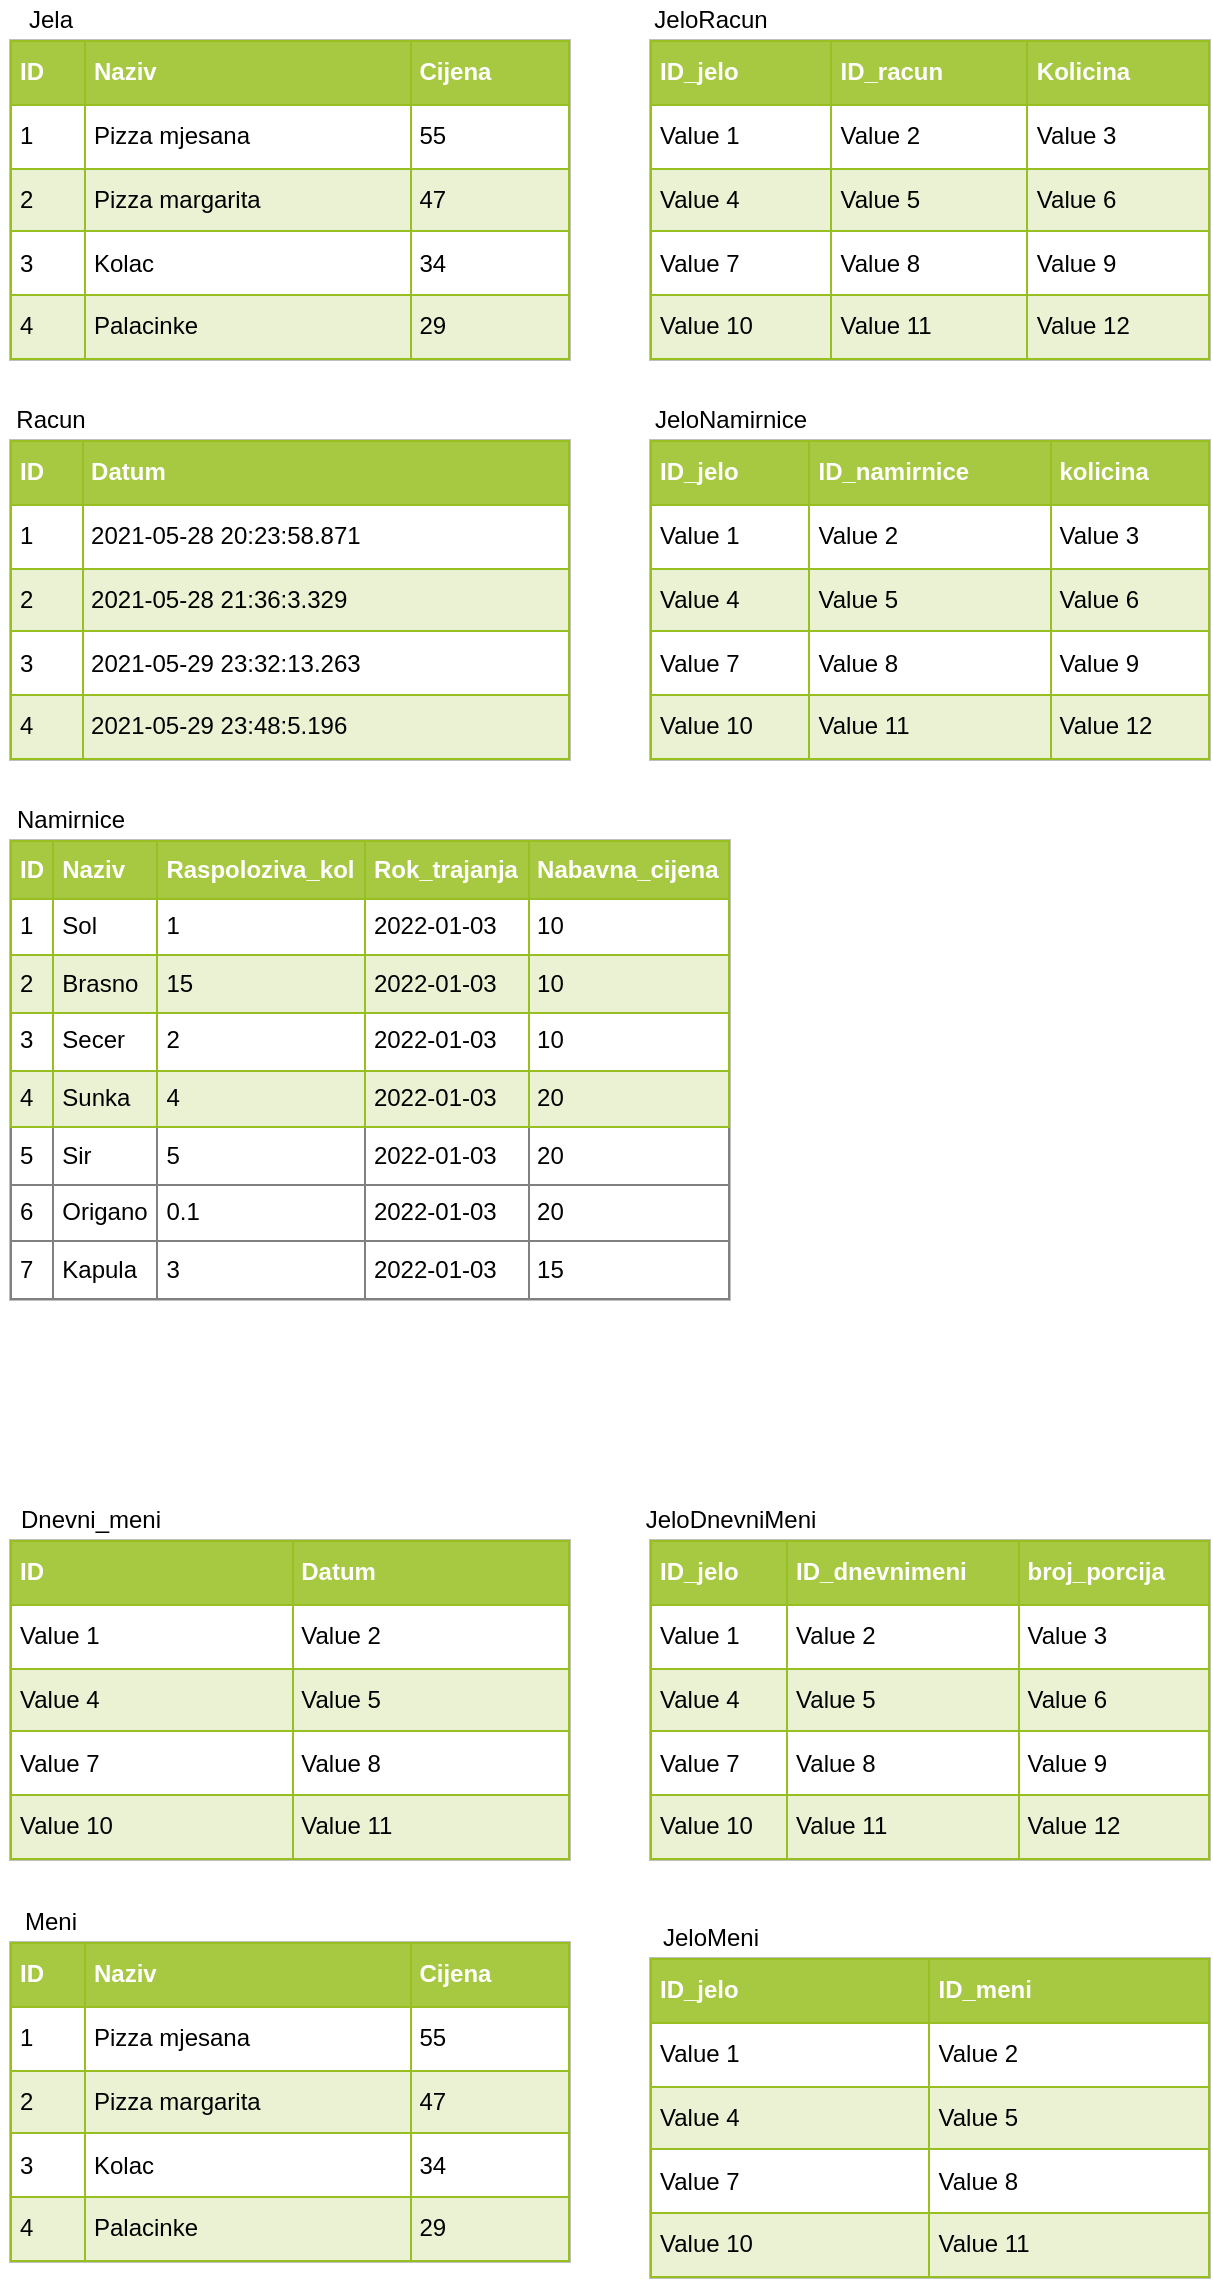 <mxfile version="14.7.3" type="github">
  <diagram id="8e9Vkvu-dXk5pZn2jXKw" name="Page-1">
    <mxGraphModel dx="1038" dy="548" grid="0" gridSize="10" guides="1" tooltips="1" connect="1" arrows="1" fold="1" page="1" pageScale="1" pageWidth="827" pageHeight="1169" math="0" shadow="0">
      <root>
        <mxCell id="0" />
        <mxCell id="1" parent="0" />
        <mxCell id="BUj03gcSkIKs5ueQRQI9-1" value="&lt;table border=&quot;1&quot; width=&quot;100%&quot; cellpadding=&quot;4&quot; style=&quot;width: 100% ; height: 100% ; border-collapse: collapse&quot;&gt;&lt;tbody&gt;&lt;tr style=&quot;background-color: #a7c942 ; color: #ffffff ; border: 1px solid #98bf21&quot;&gt;&lt;th align=&quot;left&quot;&gt;ID&lt;/th&gt;&lt;th align=&quot;left&quot;&gt;Naziv&lt;/th&gt;&lt;th align=&quot;left&quot;&gt;Cijena&lt;/th&gt;&lt;/tr&gt;&lt;tr style=&quot;border: 1px solid #98bf21&quot;&gt;&lt;td&gt;1&lt;/td&gt;&lt;td&gt;Pizza mjesana&lt;/td&gt;&lt;td&gt;55&lt;/td&gt;&lt;/tr&gt;&lt;tr style=&quot;background-color: #eaf2d3 ; border: 1px solid #98bf21&quot;&gt;&lt;td&gt;2&lt;/td&gt;&lt;td&gt;Pizza margarita&lt;/td&gt;&lt;td&gt;47&lt;/td&gt;&lt;/tr&gt;&lt;tr style=&quot;border: 1px solid #98bf21&quot;&gt;&lt;td&gt;3&lt;/td&gt;&lt;td&gt;Kolac&lt;/td&gt;&lt;td&gt;34&lt;/td&gt;&lt;/tr&gt;&lt;tr style=&quot;background-color: #eaf2d3 ; border: 1px solid #98bf21&quot;&gt;&lt;td&gt;4&lt;/td&gt;&lt;td&gt;Palacinke&lt;/td&gt;&lt;td&gt;29&lt;/td&gt;&lt;/tr&gt;&lt;/tbody&gt;&lt;/table&gt;" style="text;html=1;strokeColor=#c0c0c0;fillColor=#ffffff;overflow=fill;rounded=0;" parent="1" vertex="1">
          <mxGeometry x="40" y="30" width="280" height="160" as="geometry" />
        </mxCell>
        <mxCell id="BUj03gcSkIKs5ueQRQI9-8" value="&lt;table border=&quot;1&quot; width=&quot;100%&quot; cellpadding=&quot;4&quot; style=&quot;width: 100% ; height: 100% ; border-collapse: collapse&quot;&gt;&lt;tbody&gt;&lt;tr style=&quot;background-color: #a7c942 ; color: #ffffff ; border: 1px solid #98bf21&quot;&gt;&lt;th align=&quot;left&quot;&gt;ID&lt;/th&gt;&lt;th align=&quot;left&quot;&gt;Datum&lt;/th&gt;&lt;/tr&gt;&lt;tr style=&quot;border: 1px solid #98bf21&quot;&gt;&lt;td&gt;1&lt;/td&gt;&lt;td&gt;2021-05-28 20:23:58.871&lt;/td&gt;&lt;/tr&gt;&lt;tr style=&quot;background-color: #eaf2d3 ; border: 1px solid #98bf21&quot;&gt;&lt;td&gt;2&lt;/td&gt;&lt;td&gt;2021-05-28 21:36:3.329&lt;/td&gt;&lt;/tr&gt;&lt;tr style=&quot;border: 1px solid #98bf21&quot;&gt;&lt;td&gt;3&lt;/td&gt;&lt;td&gt;2021-05-29 23:32:13.263&lt;/td&gt;&lt;/tr&gt;&lt;tr style=&quot;background-color: #eaf2d3 ; border: 1px solid #98bf21&quot;&gt;&lt;td&gt;4&lt;/td&gt;&lt;td&gt;2021-05-29 23:48:5.196&lt;/td&gt;&lt;/tr&gt;&lt;/tbody&gt;&lt;/table&gt;" style="text;html=1;strokeColor=#c0c0c0;fillColor=#ffffff;overflow=fill;rounded=0;" parent="1" vertex="1">
          <mxGeometry x="40" y="230" width="280" height="160" as="geometry" />
        </mxCell>
        <mxCell id="BUj03gcSkIKs5ueQRQI9-9" value="Jela" style="text;html=1;align=center;verticalAlign=middle;resizable=0;points=[];autosize=1;strokeColor=none;" parent="1" vertex="1">
          <mxGeometry x="40" y="10" width="40" height="20" as="geometry" />
        </mxCell>
        <mxCell id="BUj03gcSkIKs5ueQRQI9-10" value="Racun" style="text;html=1;align=center;verticalAlign=middle;resizable=0;points=[];autosize=1;strokeColor=none;" parent="1" vertex="1">
          <mxGeometry x="35" y="210" width="50" height="20" as="geometry" />
        </mxCell>
        <mxCell id="BUj03gcSkIKs5ueQRQI9-11" value="&lt;table border=&quot;1&quot; width=&quot;100%&quot; cellpadding=&quot;4&quot; style=&quot;width: 100% ; height: 100% ; border-collapse: collapse&quot;&gt;&lt;tbody&gt;&lt;tr style=&quot;background-color: #a7c942 ; color: #ffffff ; border: 1px solid #98bf21&quot;&gt;&lt;th align=&quot;left&quot;&gt;ID&lt;/th&gt;&lt;th align=&quot;left&quot;&gt;Naziv&lt;/th&gt;&lt;th align=&quot;left&quot;&gt;Raspoloziva_kol&lt;/th&gt;&lt;td&gt;&lt;b&gt;Rok_trajanja&lt;/b&gt;&lt;/td&gt;&lt;td&gt;&lt;b&gt;Nabavna_cijena&lt;/b&gt;&lt;/td&gt;&lt;/tr&gt;&lt;tr style=&quot;border: 1px solid #98bf21&quot;&gt;&lt;td&gt;1&lt;/td&gt;&lt;td&gt;Sol&lt;/td&gt;&lt;td&gt;1&lt;/td&gt;&lt;td&gt;2022-01-03&lt;br&gt;&lt;/td&gt;&lt;td&gt;10&lt;/td&gt;&lt;/tr&gt;&lt;tr style=&quot;background-color: #eaf2d3 ; border: 1px solid #98bf21&quot;&gt;&lt;td&gt;2&lt;/td&gt;&lt;td&gt;Brasno&lt;/td&gt;&lt;td&gt;15&lt;/td&gt;&lt;td&gt;2022-01-03&lt;br&gt;&lt;/td&gt;&lt;td&gt;10&lt;/td&gt;&lt;/tr&gt;&lt;tr style=&quot;border: 1px solid #98bf21&quot;&gt;&lt;td&gt;3&lt;/td&gt;&lt;td&gt;Secer&lt;/td&gt;&lt;td&gt;2&lt;/td&gt;&lt;td&gt;2022-01-03&lt;br&gt;&lt;/td&gt;&lt;td&gt;10&lt;/td&gt;&lt;/tr&gt;&lt;tr style=&quot;background-color: #eaf2d3 ; border: 1px solid #98bf21&quot;&gt;&lt;td&gt;4&lt;/td&gt;&lt;td&gt;Sunka&lt;/td&gt;&lt;td&gt;4&lt;/td&gt;&lt;td&gt;2022-01-03&lt;br&gt;&lt;/td&gt;&lt;td&gt;20&lt;/td&gt;&lt;/tr&gt;&lt;tr&gt;&lt;td&gt;5&lt;/td&gt;&lt;td&gt;Sir&lt;/td&gt;&lt;td&gt;5&lt;/td&gt;&lt;td&gt;2022-01-03&lt;br&gt;&lt;/td&gt;&lt;td&gt;20&lt;/td&gt;&lt;/tr&gt;&lt;tr&gt;&lt;td&gt;6&lt;/td&gt;&lt;td&gt;Origano&lt;br&gt;&lt;/td&gt;&lt;td&gt;0.1&lt;/td&gt;&lt;td&gt;2022-01-03&lt;br&gt;&lt;/td&gt;&lt;td&gt;20&lt;/td&gt;&lt;/tr&gt;&lt;tr&gt;&lt;td&gt;7&lt;/td&gt;&lt;td&gt;Kapula&lt;br&gt;&lt;/td&gt;&lt;td&gt;3&lt;/td&gt;&lt;td&gt;2022-01-03&lt;br&gt;&lt;/td&gt;&lt;td&gt;15&lt;/td&gt;&lt;/tr&gt;&lt;/tbody&gt;&lt;/table&gt;" style="text;html=1;strokeColor=#c0c0c0;fillColor=#ffffff;overflow=fill;rounded=0;" parent="1" vertex="1">
          <mxGeometry x="40" y="430" width="360" height="230" as="geometry" />
        </mxCell>
        <mxCell id="BUj03gcSkIKs5ueQRQI9-13" value="Namirnice" style="text;html=1;align=center;verticalAlign=middle;resizable=0;points=[];autosize=1;strokeColor=none;" parent="1" vertex="1">
          <mxGeometry x="35" y="410" width="70" height="20" as="geometry" />
        </mxCell>
        <mxCell id="BUj03gcSkIKs5ueQRQI9-14" value="&lt;table border=&quot;1&quot; width=&quot;100%&quot; cellpadding=&quot;4&quot; style=&quot;width: 100% ; height: 100% ; border-collapse: collapse&quot;&gt;&lt;tbody&gt;&lt;tr style=&quot;background-color: #a7c942 ; color: #ffffff ; border: 1px solid #98bf21&quot;&gt;&lt;th align=&quot;left&quot;&gt;ID&lt;/th&gt;&lt;th align=&quot;left&quot;&gt;Datum&lt;/th&gt;&lt;/tr&gt;&lt;tr style=&quot;border: 1px solid #98bf21&quot;&gt;&lt;td&gt;Value 1&lt;/td&gt;&lt;td&gt;Value 2&lt;/td&gt;&lt;/tr&gt;&lt;tr style=&quot;background-color: #eaf2d3 ; border: 1px solid #98bf21&quot;&gt;&lt;td&gt;Value 4&lt;/td&gt;&lt;td&gt;Value 5&lt;/td&gt;&lt;/tr&gt;&lt;tr style=&quot;border: 1px solid #98bf21&quot;&gt;&lt;td&gt;Value 7&lt;/td&gt;&lt;td&gt;Value 8&lt;/td&gt;&lt;/tr&gt;&lt;tr style=&quot;background-color: #eaf2d3 ; border: 1px solid #98bf21&quot;&gt;&lt;td&gt;Value 10&lt;/td&gt;&lt;td&gt;Value 11&lt;/td&gt;&lt;/tr&gt;&lt;/tbody&gt;&lt;/table&gt;" style="text;html=1;strokeColor=#c0c0c0;fillColor=#ffffff;overflow=fill;rounded=0;" parent="1" vertex="1">
          <mxGeometry x="40" y="780" width="280" height="160" as="geometry" />
        </mxCell>
        <mxCell id="BUj03gcSkIKs5ueQRQI9-15" value="Dnevni_meni" style="text;html=1;align=center;verticalAlign=middle;resizable=0;points=[];autosize=1;strokeColor=none;" parent="1" vertex="1">
          <mxGeometry x="35" y="760" width="90" height="20" as="geometry" />
        </mxCell>
        <mxCell id="BUj03gcSkIKs5ueQRQI9-16" value="&lt;table border=&quot;1&quot; width=&quot;100%&quot; cellpadding=&quot;4&quot; style=&quot;width: 100% ; height: 100% ; border-collapse: collapse&quot;&gt;&lt;tbody&gt;&lt;tr style=&quot;background-color: #a7c942 ; color: #ffffff ; border: 1px solid #98bf21&quot;&gt;&lt;th align=&quot;left&quot;&gt;ID&lt;/th&gt;&lt;th align=&quot;left&quot;&gt;Naziv&lt;/th&gt;&lt;th align=&quot;left&quot;&gt;Cijena&lt;/th&gt;&lt;/tr&gt;&lt;tr style=&quot;border: 1px solid #98bf21&quot;&gt;&lt;td&gt;1&lt;/td&gt;&lt;td&gt;Pizza mjesana&lt;/td&gt;&lt;td&gt;55&lt;/td&gt;&lt;/tr&gt;&lt;tr style=&quot;background-color: #eaf2d3 ; border: 1px solid #98bf21&quot;&gt;&lt;td&gt;2&lt;/td&gt;&lt;td&gt;Pizza margarita&lt;/td&gt;&lt;td&gt;47&lt;/td&gt;&lt;/tr&gt;&lt;tr style=&quot;border: 1px solid #98bf21&quot;&gt;&lt;td&gt;3&lt;/td&gt;&lt;td&gt;Kolac&lt;/td&gt;&lt;td&gt;34&lt;/td&gt;&lt;/tr&gt;&lt;tr style=&quot;background-color: #eaf2d3 ; border: 1px solid #98bf21&quot;&gt;&lt;td&gt;4&lt;/td&gt;&lt;td&gt;Palacinke&lt;/td&gt;&lt;td&gt;29&lt;/td&gt;&lt;/tr&gt;&lt;/tbody&gt;&lt;/table&gt;" style="text;html=1;strokeColor=#c0c0c0;fillColor=#ffffff;overflow=fill;rounded=0;" parent="1" vertex="1">
          <mxGeometry x="40" y="981" width="280" height="160" as="geometry" />
        </mxCell>
        <mxCell id="BUj03gcSkIKs5ueQRQI9-17" value="&lt;table border=&quot;1&quot; width=&quot;100%&quot; cellpadding=&quot;4&quot; style=&quot;width: 100% ; height: 100% ; border-collapse: collapse&quot;&gt;&lt;tbody&gt;&lt;tr style=&quot;background-color: #a7c942 ; color: #ffffff ; border: 1px solid #98bf21&quot;&gt;&lt;th align=&quot;left&quot;&gt;ID_jelo&lt;/th&gt;&lt;th align=&quot;left&quot;&gt;ID_namirnice&lt;/th&gt;&lt;th align=&quot;left&quot;&gt;kolicina&lt;/th&gt;&lt;/tr&gt;&lt;tr style=&quot;border: 1px solid #98bf21&quot;&gt;&lt;td&gt;Value 1&lt;/td&gt;&lt;td&gt;Value 2&lt;/td&gt;&lt;td&gt;Value 3&lt;/td&gt;&lt;/tr&gt;&lt;tr style=&quot;background-color: #eaf2d3 ; border: 1px solid #98bf21&quot;&gt;&lt;td&gt;Value 4&lt;/td&gt;&lt;td&gt;Value 5&lt;/td&gt;&lt;td&gt;Value 6&lt;/td&gt;&lt;/tr&gt;&lt;tr style=&quot;border: 1px solid #98bf21&quot;&gt;&lt;td&gt;Value 7&lt;/td&gt;&lt;td&gt;Value 8&lt;/td&gt;&lt;td&gt;Value 9&lt;/td&gt;&lt;/tr&gt;&lt;tr style=&quot;background-color: #eaf2d3 ; border: 1px solid #98bf21&quot;&gt;&lt;td&gt;Value 10&lt;/td&gt;&lt;td&gt;Value 11&lt;/td&gt;&lt;td&gt;Value 12&lt;/td&gt;&lt;/tr&gt;&lt;/tbody&gt;&lt;/table&gt;" style="text;html=1;strokeColor=#c0c0c0;fillColor=#ffffff;overflow=fill;rounded=0;" parent="1" vertex="1">
          <mxGeometry x="360" y="230" width="280" height="160" as="geometry" />
        </mxCell>
        <mxCell id="BUj03gcSkIKs5ueQRQI9-18" value="Meni" style="text;html=1;align=center;verticalAlign=middle;resizable=0;points=[];autosize=1;strokeColor=none;" parent="1" vertex="1">
          <mxGeometry x="40" y="961" width="40" height="20" as="geometry" />
        </mxCell>
        <mxCell id="BUj03gcSkIKs5ueQRQI9-19" value="JeloNamirnice" style="text;html=1;align=center;verticalAlign=middle;resizable=0;points=[];autosize=1;strokeColor=none;" parent="1" vertex="1">
          <mxGeometry x="355" y="210" width="90" height="20" as="geometry" />
        </mxCell>
        <mxCell id="BUj03gcSkIKs5ueQRQI9-20" value="&lt;table border=&quot;1&quot; width=&quot;100%&quot; cellpadding=&quot;4&quot; style=&quot;width: 100% ; height: 100% ; border-collapse: collapse&quot;&gt;&lt;tbody&gt;&lt;tr style=&quot;background-color: #a7c942 ; color: #ffffff ; border: 1px solid #98bf21&quot;&gt;&lt;th align=&quot;left&quot;&gt;ID_jelo&lt;/th&gt;&lt;th align=&quot;left&quot;&gt;ID_racun&lt;/th&gt;&lt;th align=&quot;left&quot;&gt;Kolicina&lt;/th&gt;&lt;/tr&gt;&lt;tr style=&quot;border: 1px solid #98bf21&quot;&gt;&lt;td&gt;Value 1&lt;/td&gt;&lt;td&gt;Value 2&lt;/td&gt;&lt;td&gt;Value 3&lt;/td&gt;&lt;/tr&gt;&lt;tr style=&quot;background-color: #eaf2d3 ; border: 1px solid #98bf21&quot;&gt;&lt;td&gt;Value 4&lt;/td&gt;&lt;td&gt;Value 5&lt;/td&gt;&lt;td&gt;Value 6&lt;/td&gt;&lt;/tr&gt;&lt;tr style=&quot;border: 1px solid #98bf21&quot;&gt;&lt;td&gt;Value 7&lt;/td&gt;&lt;td&gt;Value 8&lt;/td&gt;&lt;td&gt;Value 9&lt;/td&gt;&lt;/tr&gt;&lt;tr style=&quot;background-color: #eaf2d3 ; border: 1px solid #98bf21&quot;&gt;&lt;td&gt;Value 10&lt;/td&gt;&lt;td&gt;Value 11&lt;/td&gt;&lt;td&gt;Value 12&lt;/td&gt;&lt;/tr&gt;&lt;/tbody&gt;&lt;/table&gt;" style="text;html=1;strokeColor=#c0c0c0;fillColor=#ffffff;overflow=fill;rounded=0;" parent="1" vertex="1">
          <mxGeometry x="360" y="30" width="280" height="160" as="geometry" />
        </mxCell>
        <mxCell id="BUj03gcSkIKs5ueQRQI9-21" value="JeloRacun" style="text;html=1;align=center;verticalAlign=middle;resizable=0;points=[];autosize=1;strokeColor=none;" parent="1" vertex="1">
          <mxGeometry x="355" y="10" width="70" height="20" as="geometry" />
        </mxCell>
        <mxCell id="BUj03gcSkIKs5ueQRQI9-22" value="&lt;table border=&quot;1&quot; width=&quot;100%&quot; cellpadding=&quot;4&quot; style=&quot;width: 100% ; height: 100% ; border-collapse: collapse&quot;&gt;&lt;tbody&gt;&lt;tr style=&quot;background-color: #a7c942 ; color: #ffffff ; border: 1px solid #98bf21&quot;&gt;&lt;th align=&quot;left&quot;&gt;ID_jelo&lt;/th&gt;&lt;th align=&quot;left&quot;&gt;ID_dnevnimeni&lt;/th&gt;&lt;th align=&quot;left&quot;&gt;broj_porcija&lt;/th&gt;&lt;/tr&gt;&lt;tr style=&quot;border: 1px solid #98bf21&quot;&gt;&lt;td&gt;Value 1&lt;/td&gt;&lt;td&gt;Value 2&lt;/td&gt;&lt;td&gt;Value 3&lt;/td&gt;&lt;/tr&gt;&lt;tr style=&quot;background-color: #eaf2d3 ; border: 1px solid #98bf21&quot;&gt;&lt;td&gt;Value 4&lt;/td&gt;&lt;td&gt;Value 5&lt;/td&gt;&lt;td&gt;Value 6&lt;/td&gt;&lt;/tr&gt;&lt;tr style=&quot;border: 1px solid #98bf21&quot;&gt;&lt;td&gt;Value 7&lt;/td&gt;&lt;td&gt;Value 8&lt;/td&gt;&lt;td&gt;Value 9&lt;/td&gt;&lt;/tr&gt;&lt;tr style=&quot;background-color: #eaf2d3 ; border: 1px solid #98bf21&quot;&gt;&lt;td&gt;Value 10&lt;/td&gt;&lt;td&gt;Value 11&lt;/td&gt;&lt;td&gt;Value 12&lt;/td&gt;&lt;/tr&gt;&lt;/tbody&gt;&lt;/table&gt;" style="text;html=1;strokeColor=#c0c0c0;fillColor=#ffffff;overflow=fill;rounded=0;" parent="1" vertex="1">
          <mxGeometry x="360" y="780" width="280" height="160" as="geometry" />
        </mxCell>
        <mxCell id="BUj03gcSkIKs5ueQRQI9-23" value="JeloDnevniMeni" style="text;html=1;align=center;verticalAlign=middle;resizable=0;points=[];autosize=1;strokeColor=none;" parent="1" vertex="1">
          <mxGeometry x="350" y="760" width="100" height="20" as="geometry" />
        </mxCell>
        <mxCell id="BUj03gcSkIKs5ueQRQI9-24" value="&lt;table border=&quot;1&quot; width=&quot;100%&quot; cellpadding=&quot;4&quot; style=&quot;width: 100% ; height: 100% ; border-collapse: collapse&quot;&gt;&lt;tbody&gt;&lt;tr style=&quot;background-color: #a7c942 ; color: #ffffff ; border: 1px solid #98bf21&quot;&gt;&lt;th align=&quot;left&quot;&gt;ID_jelo&lt;/th&gt;&lt;th align=&quot;left&quot;&gt;ID_meni&lt;/th&gt;&lt;/tr&gt;&lt;tr style=&quot;border: 1px solid #98bf21&quot;&gt;&lt;td&gt;Value 1&lt;/td&gt;&lt;td&gt;Value 2&lt;/td&gt;&lt;/tr&gt;&lt;tr style=&quot;background-color: #eaf2d3 ; border: 1px solid #98bf21&quot;&gt;&lt;td&gt;Value 4&lt;/td&gt;&lt;td&gt;Value 5&lt;/td&gt;&lt;/tr&gt;&lt;tr style=&quot;border: 1px solid #98bf21&quot;&gt;&lt;td&gt;Value 7&lt;/td&gt;&lt;td&gt;Value 8&lt;/td&gt;&lt;/tr&gt;&lt;tr style=&quot;background-color: #eaf2d3 ; border: 1px solid #98bf21&quot;&gt;&lt;td&gt;Value 10&lt;/td&gt;&lt;td&gt;Value 11&lt;/td&gt;&lt;/tr&gt;&lt;/tbody&gt;&lt;/table&gt;" style="text;html=1;strokeColor=#c0c0c0;fillColor=#ffffff;overflow=fill;rounded=0;" parent="1" vertex="1">
          <mxGeometry x="360" y="989" width="280" height="160" as="geometry" />
        </mxCell>
        <mxCell id="BUj03gcSkIKs5ueQRQI9-25" value="JeloMeni" style="text;html=1;align=center;verticalAlign=middle;resizable=0;points=[];autosize=1;strokeColor=none;" parent="1" vertex="1">
          <mxGeometry x="360" y="969" width="60" height="20" as="geometry" />
        </mxCell>
      </root>
    </mxGraphModel>
  </diagram>
</mxfile>
